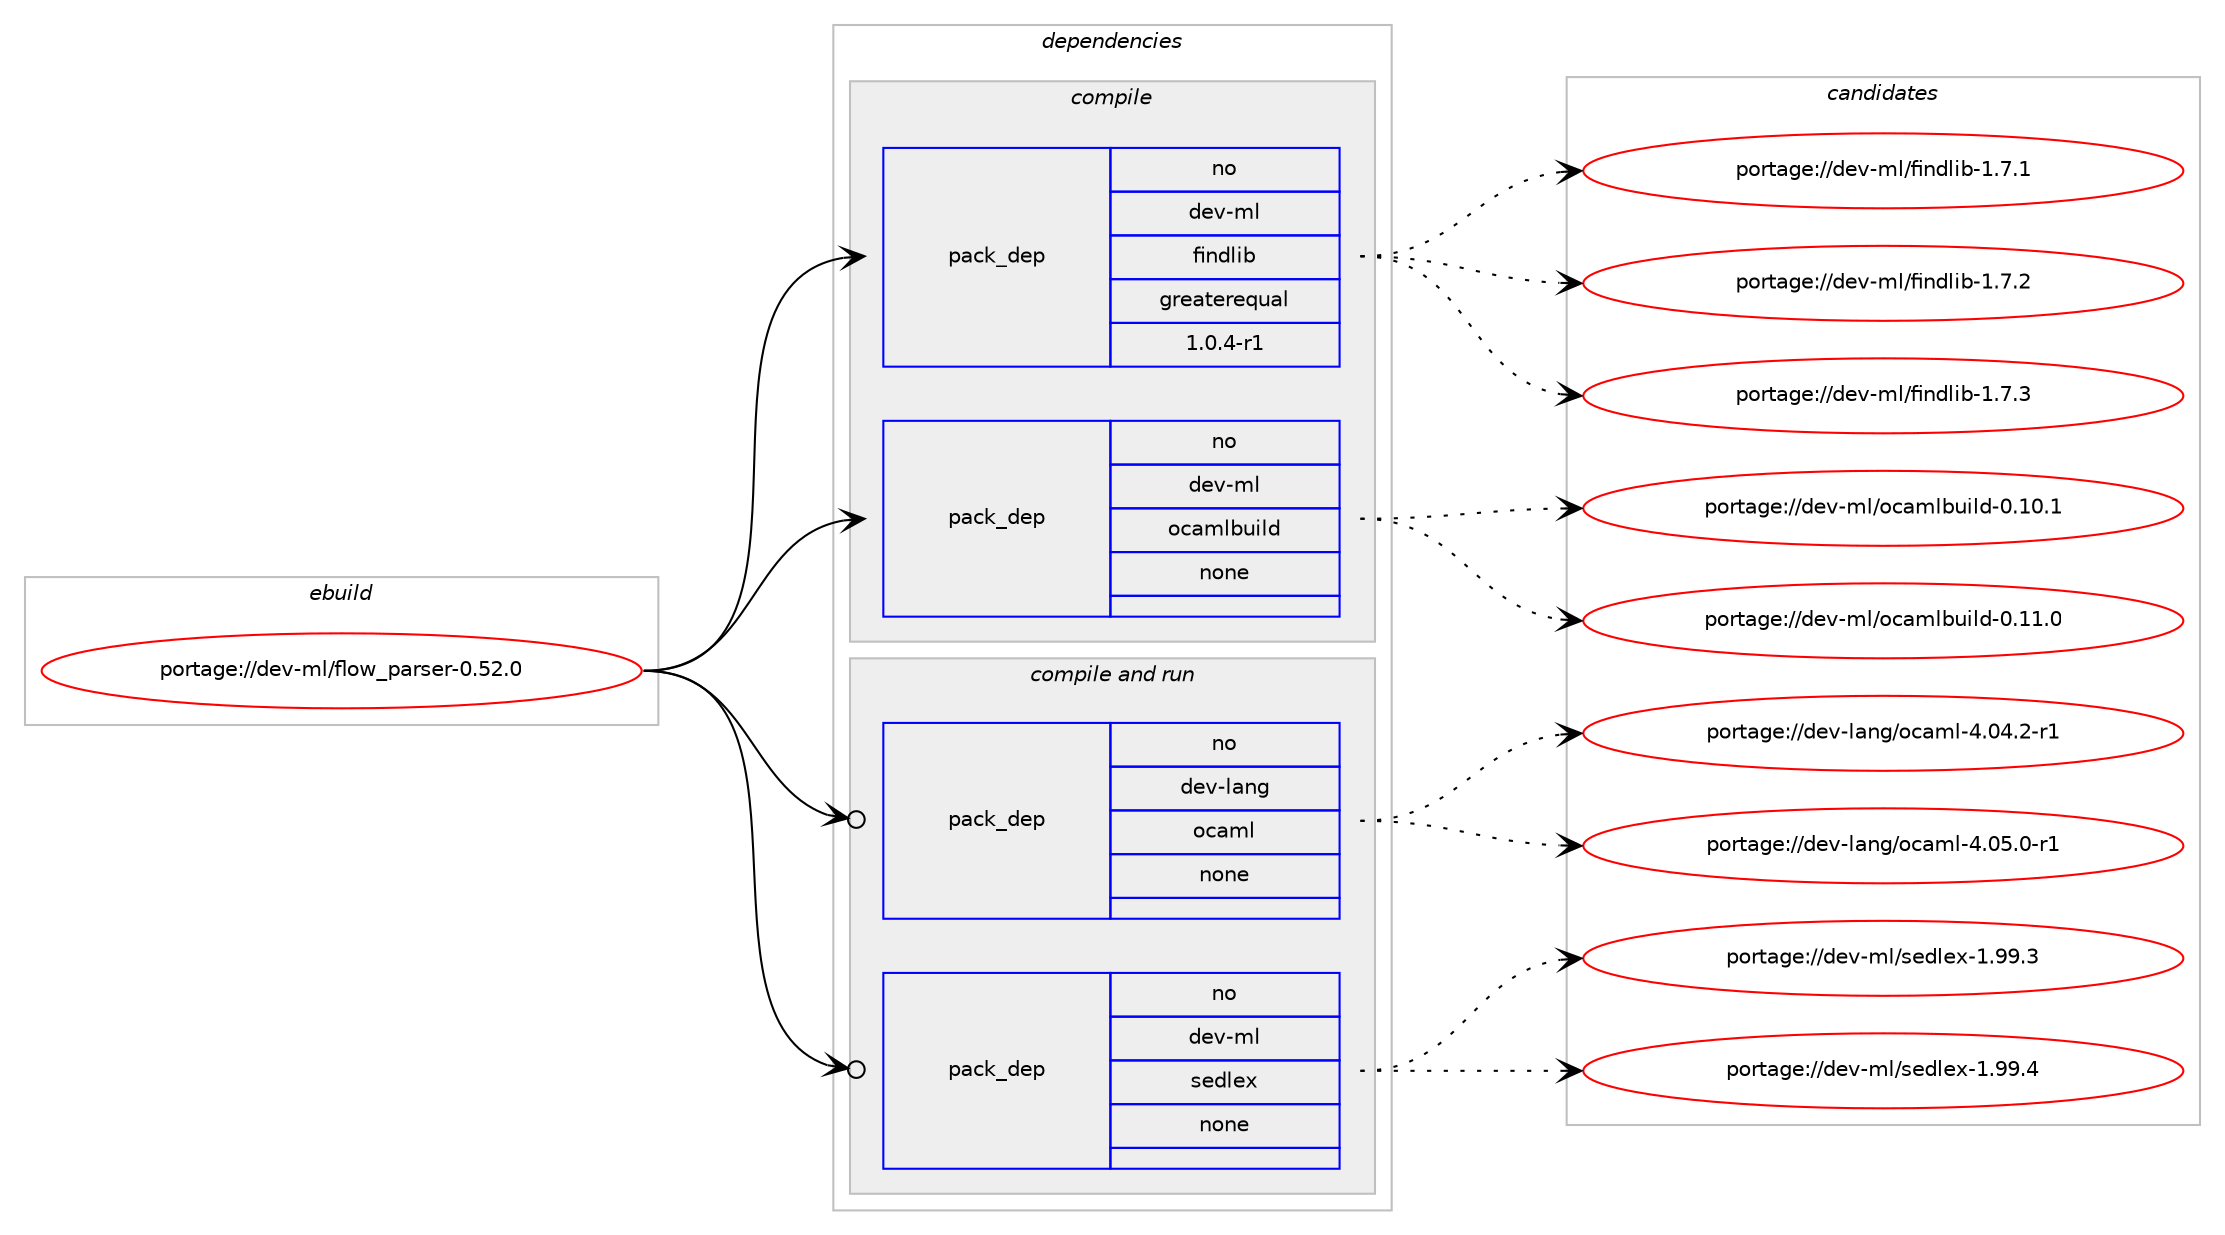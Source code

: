 digraph prolog {

# *************
# Graph options
# *************

newrank=true;
concentrate=true;
compound=true;
graph [rankdir=LR,fontname=Helvetica,fontsize=10,ranksep=1.5];#, ranksep=2.5, nodesep=0.2];
edge  [arrowhead=vee];
node  [fontname=Helvetica,fontsize=10];

# **********
# The ebuild
# **********

subgraph cluster_leftcol {
color=gray;
rank=same;
label=<<i>ebuild</i>>;
id [label="portage://dev-ml/flow_parser-0.52.0", color=red, width=4, href="../dev-ml/flow_parser-0.52.0.svg"];
}

# ****************
# The dependencies
# ****************

subgraph cluster_midcol {
color=gray;
label=<<i>dependencies</i>>;
subgraph cluster_compile {
fillcolor="#eeeeee";
style=filled;
label=<<i>compile</i>>;
subgraph pack80838 {
dependency106360 [label=<<TABLE BORDER="0" CELLBORDER="1" CELLSPACING="0" CELLPADDING="4" WIDTH="220"><TR><TD ROWSPAN="6" CELLPADDING="30">pack_dep</TD></TR><TR><TD WIDTH="110">no</TD></TR><TR><TD>dev-ml</TD></TR><TR><TD>findlib</TD></TR><TR><TD>greaterequal</TD></TR><TR><TD>1.0.4-r1</TD></TR></TABLE>>, shape=none, color=blue];
}
id:e -> dependency106360:w [weight=20,style="solid",arrowhead="vee"];
subgraph pack80839 {
dependency106361 [label=<<TABLE BORDER="0" CELLBORDER="1" CELLSPACING="0" CELLPADDING="4" WIDTH="220"><TR><TD ROWSPAN="6" CELLPADDING="30">pack_dep</TD></TR><TR><TD WIDTH="110">no</TD></TR><TR><TD>dev-ml</TD></TR><TR><TD>ocamlbuild</TD></TR><TR><TD>none</TD></TR><TR><TD></TD></TR></TABLE>>, shape=none, color=blue];
}
id:e -> dependency106361:w [weight=20,style="solid",arrowhead="vee"];
}
subgraph cluster_compileandrun {
fillcolor="#eeeeee";
style=filled;
label=<<i>compile and run</i>>;
subgraph pack80840 {
dependency106362 [label=<<TABLE BORDER="0" CELLBORDER="1" CELLSPACING="0" CELLPADDING="4" WIDTH="220"><TR><TD ROWSPAN="6" CELLPADDING="30">pack_dep</TD></TR><TR><TD WIDTH="110">no</TD></TR><TR><TD>dev-lang</TD></TR><TR><TD>ocaml</TD></TR><TR><TD>none</TD></TR><TR><TD></TD></TR></TABLE>>, shape=none, color=blue];
}
id:e -> dependency106362:w [weight=20,style="solid",arrowhead="odotvee"];
subgraph pack80841 {
dependency106363 [label=<<TABLE BORDER="0" CELLBORDER="1" CELLSPACING="0" CELLPADDING="4" WIDTH="220"><TR><TD ROWSPAN="6" CELLPADDING="30">pack_dep</TD></TR><TR><TD WIDTH="110">no</TD></TR><TR><TD>dev-ml</TD></TR><TR><TD>sedlex</TD></TR><TR><TD>none</TD></TR><TR><TD></TD></TR></TABLE>>, shape=none, color=blue];
}
id:e -> dependency106363:w [weight=20,style="solid",arrowhead="odotvee"];
}
subgraph cluster_run {
fillcolor="#eeeeee";
style=filled;
label=<<i>run</i>>;
}
}

# **************
# The candidates
# **************

subgraph cluster_choices {
rank=same;
color=gray;
label=<<i>candidates</i>>;

subgraph choice80838 {
color=black;
nodesep=1;
choiceportage100101118451091084710210511010010810598454946554649 [label="portage://dev-ml/findlib-1.7.1", color=red, width=4,href="../dev-ml/findlib-1.7.1.svg"];
choiceportage100101118451091084710210511010010810598454946554650 [label="portage://dev-ml/findlib-1.7.2", color=red, width=4,href="../dev-ml/findlib-1.7.2.svg"];
choiceportage100101118451091084710210511010010810598454946554651 [label="portage://dev-ml/findlib-1.7.3", color=red, width=4,href="../dev-ml/findlib-1.7.3.svg"];
dependency106360:e -> choiceportage100101118451091084710210511010010810598454946554649:w [style=dotted,weight="100"];
dependency106360:e -> choiceportage100101118451091084710210511010010810598454946554650:w [style=dotted,weight="100"];
dependency106360:e -> choiceportage100101118451091084710210511010010810598454946554651:w [style=dotted,weight="100"];
}
subgraph choice80839 {
color=black;
nodesep=1;
choiceportage100101118451091084711199971091089811710510810045484649484649 [label="portage://dev-ml/ocamlbuild-0.10.1", color=red, width=4,href="../dev-ml/ocamlbuild-0.10.1.svg"];
choiceportage100101118451091084711199971091089811710510810045484649494648 [label="portage://dev-ml/ocamlbuild-0.11.0", color=red, width=4,href="../dev-ml/ocamlbuild-0.11.0.svg"];
dependency106361:e -> choiceportage100101118451091084711199971091089811710510810045484649484649:w [style=dotted,weight="100"];
dependency106361:e -> choiceportage100101118451091084711199971091089811710510810045484649494648:w [style=dotted,weight="100"];
}
subgraph choice80840 {
color=black;
nodesep=1;
choiceportage1001011184510897110103471119997109108455246485246504511449 [label="portage://dev-lang/ocaml-4.04.2-r1", color=red, width=4,href="../dev-lang/ocaml-4.04.2-r1.svg"];
choiceportage1001011184510897110103471119997109108455246485346484511449 [label="portage://dev-lang/ocaml-4.05.0-r1", color=red, width=4,href="../dev-lang/ocaml-4.05.0-r1.svg"];
dependency106362:e -> choiceportage1001011184510897110103471119997109108455246485246504511449:w [style=dotted,weight="100"];
dependency106362:e -> choiceportage1001011184510897110103471119997109108455246485346484511449:w [style=dotted,weight="100"];
}
subgraph choice80841 {
color=black;
nodesep=1;
choiceportage100101118451091084711510110010810112045494657574651 [label="portage://dev-ml/sedlex-1.99.3", color=red, width=4,href="../dev-ml/sedlex-1.99.3.svg"];
choiceportage100101118451091084711510110010810112045494657574652 [label="portage://dev-ml/sedlex-1.99.4", color=red, width=4,href="../dev-ml/sedlex-1.99.4.svg"];
dependency106363:e -> choiceportage100101118451091084711510110010810112045494657574651:w [style=dotted,weight="100"];
dependency106363:e -> choiceportage100101118451091084711510110010810112045494657574652:w [style=dotted,weight="100"];
}
}

}
